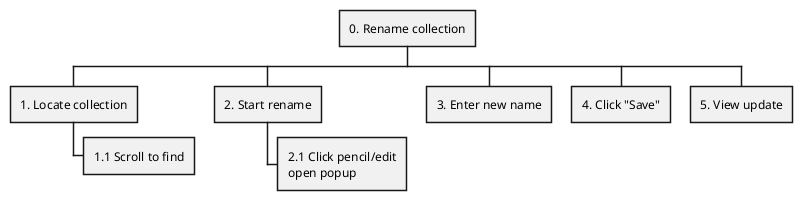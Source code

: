 @startwbs UC008
* 0. Rename collection
** 1. Locate collection
*** 1.1 Scroll to find
** 2. Start rename
*** 2.1 Click pencil/edit\nopen popup
** 3. Enter new name
** 4. Click "Save"
** 5. View update
@endwbs
